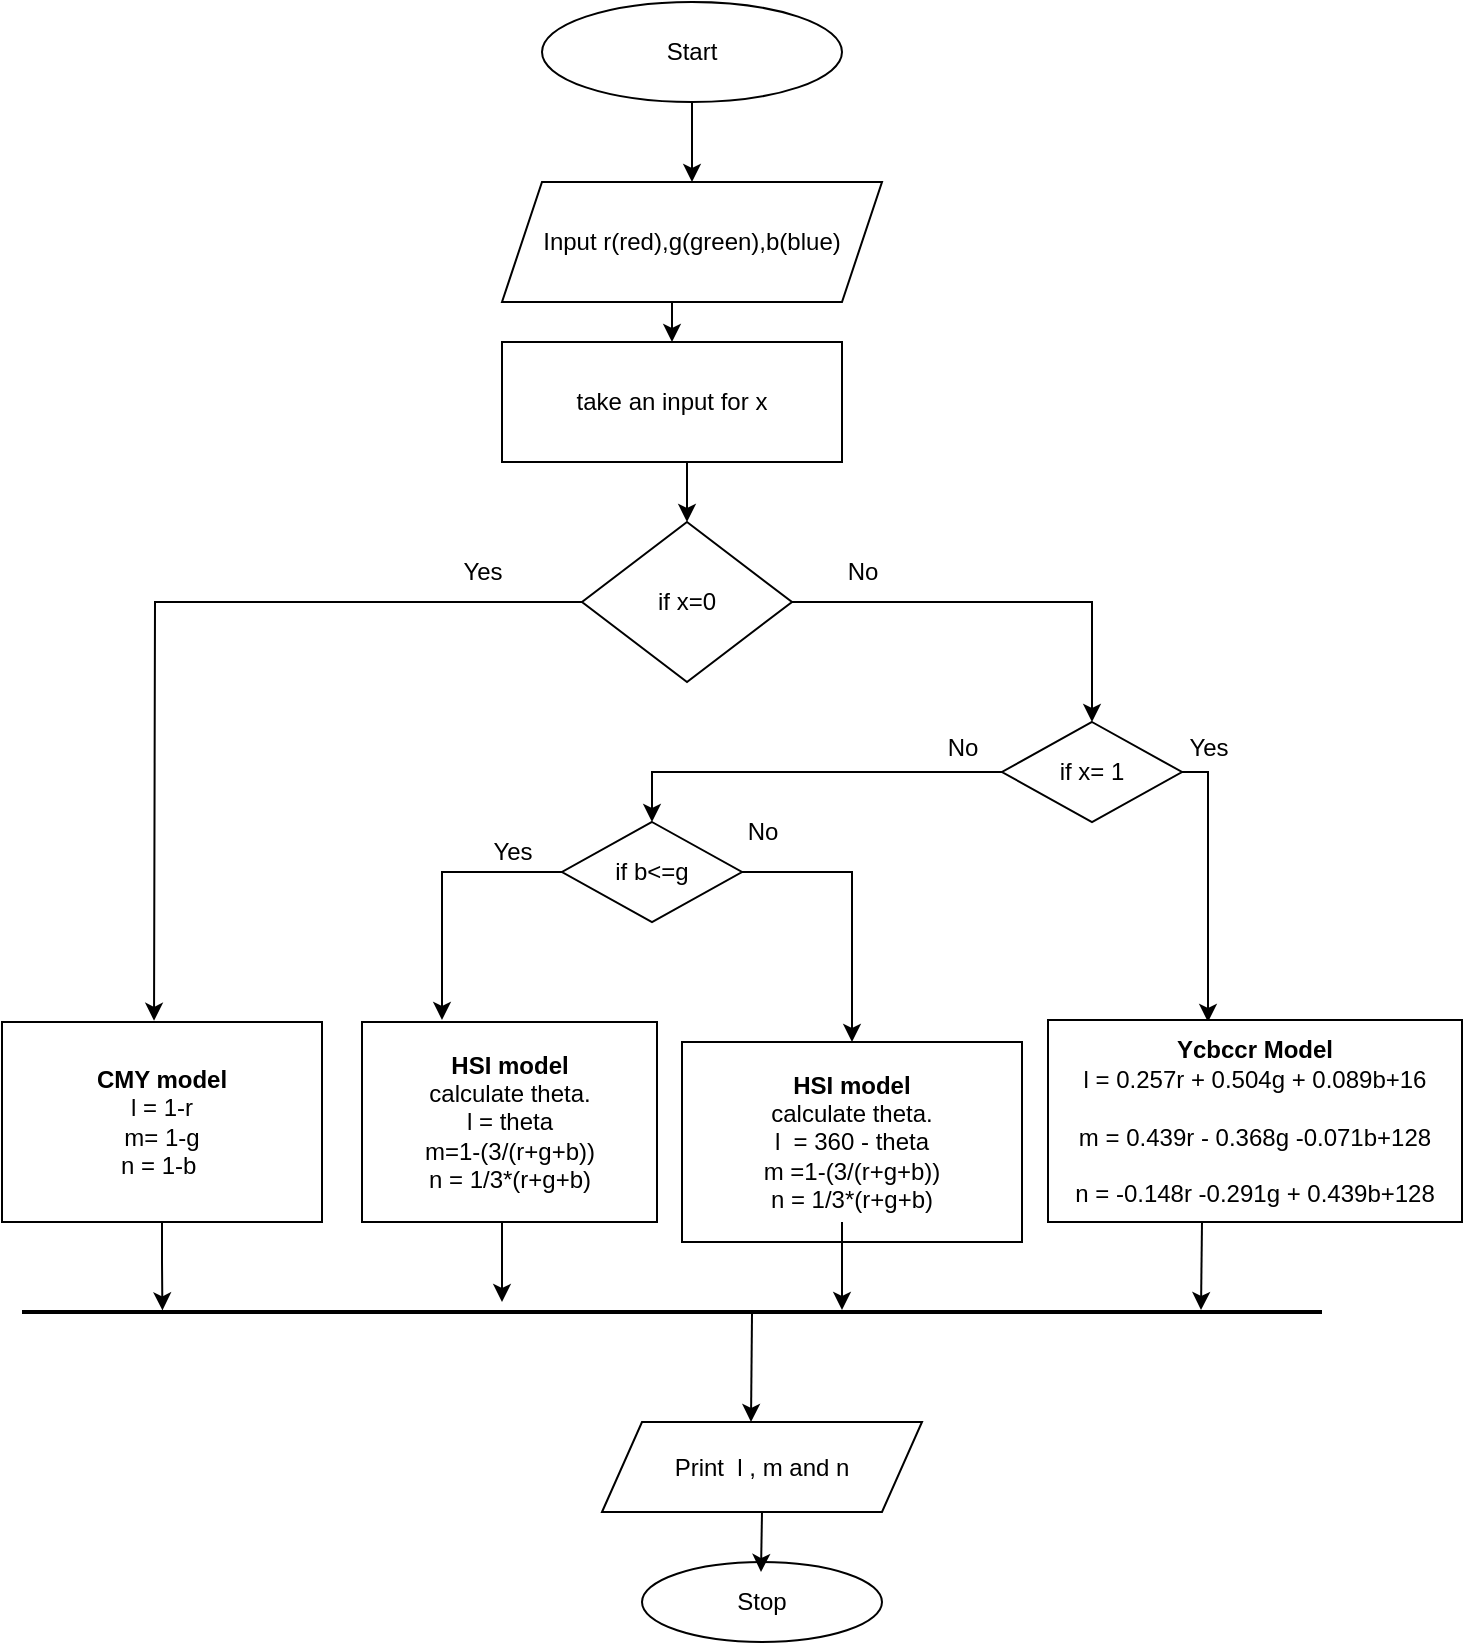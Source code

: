 <mxfile version="21.6.5" type="github">
  <diagram name="Page-1" id="t8HXH4a5JJKXtIFofeSr">
    <mxGraphModel dx="1050" dy="581" grid="1" gridSize="10" guides="1" tooltips="1" connect="1" arrows="1" fold="1" page="1" pageScale="1" pageWidth="827" pageHeight="1169" math="0" shadow="0">
      <root>
        <mxCell id="0" />
        <mxCell id="1" parent="0" />
        <mxCell id="Mtcm4c_lqoG7hYifoDOk-1" style="edgeStyle=orthogonalEdgeStyle;rounded=0;orthogonalLoop=1;jettySize=auto;html=1;entryX=0.5;entryY=0;entryDx=0;entryDy=0;" parent="1" source="Mtcm4c_lqoG7hYifoDOk-2" target="Mtcm4c_lqoG7hYifoDOk-4" edge="1">
          <mxGeometry relative="1" as="geometry" />
        </mxCell>
        <mxCell id="Mtcm4c_lqoG7hYifoDOk-2" value="Start" style="ellipse;whiteSpace=wrap;html=1;" parent="1" vertex="1">
          <mxGeometry x="320" y="50" width="150" height="50" as="geometry" />
        </mxCell>
        <mxCell id="Mtcm4c_lqoG7hYifoDOk-3" style="edgeStyle=orthogonalEdgeStyle;rounded=0;orthogonalLoop=1;jettySize=auto;html=1;exitX=0.5;exitY=1;exitDx=0;exitDy=0;entryX=0.5;entryY=0;entryDx=0;entryDy=0;" parent="1" source="Mtcm4c_lqoG7hYifoDOk-4" target="Mtcm4c_lqoG7hYifoDOk-6" edge="1">
          <mxGeometry relative="1" as="geometry" />
        </mxCell>
        <mxCell id="Mtcm4c_lqoG7hYifoDOk-4" value="Input r(red),g(green),b(blue)" style="shape=parallelogram;perimeter=parallelogramPerimeter;whiteSpace=wrap;html=1;fixedSize=1;" parent="1" vertex="1">
          <mxGeometry x="300" y="140" width="190" height="60" as="geometry" />
        </mxCell>
        <mxCell id="Mtcm4c_lqoG7hYifoDOk-5" style="edgeStyle=orthogonalEdgeStyle;rounded=0;orthogonalLoop=1;jettySize=auto;html=1;entryX=0.5;entryY=0;entryDx=0;entryDy=0;" parent="1" source="Mtcm4c_lqoG7hYifoDOk-6" target="Mtcm4c_lqoG7hYifoDOk-9" edge="1">
          <mxGeometry relative="1" as="geometry">
            <Array as="points">
              <mxPoint x="393" y="300" />
            </Array>
          </mxGeometry>
        </mxCell>
        <mxCell id="Mtcm4c_lqoG7hYifoDOk-6" value="take an input for x" style="rounded=0;whiteSpace=wrap;html=1;" parent="1" vertex="1">
          <mxGeometry x="300" y="220" width="170" height="60" as="geometry" />
        </mxCell>
        <mxCell id="Mtcm4c_lqoG7hYifoDOk-7" style="edgeStyle=orthogonalEdgeStyle;rounded=0;orthogonalLoop=1;jettySize=auto;html=1;entryX=0.5;entryY=0;entryDx=0;entryDy=0;" parent="1" source="Mtcm4c_lqoG7hYifoDOk-9" target="Mtcm4c_lqoG7hYifoDOk-12" edge="1">
          <mxGeometry relative="1" as="geometry" />
        </mxCell>
        <mxCell id="Mtcm4c_lqoG7hYifoDOk-36" style="edgeStyle=orthogonalEdgeStyle;rounded=0;orthogonalLoop=1;jettySize=auto;html=1;entryX=0.448;entryY=-0.006;entryDx=0;entryDy=0;entryPerimeter=0;" parent="1" source="Mtcm4c_lqoG7hYifoDOk-9" edge="1">
          <mxGeometry relative="1" as="geometry">
            <mxPoint x="126.016" y="559.394" as="targetPoint" />
          </mxGeometry>
        </mxCell>
        <mxCell id="Mtcm4c_lqoG7hYifoDOk-9" value="if x=0" style="rhombus;whiteSpace=wrap;html=1;" parent="1" vertex="1">
          <mxGeometry x="340" y="310" width="105" height="80" as="geometry" />
        </mxCell>
        <mxCell id="Mtcm4c_lqoG7hYifoDOk-10" style="edgeStyle=orthogonalEdgeStyle;rounded=0;orthogonalLoop=1;jettySize=auto;html=1;entryX=0.5;entryY=0;entryDx=0;entryDy=0;" parent="1" source="Mtcm4c_lqoG7hYifoDOk-12" target="Mtcm4c_lqoG7hYifoDOk-15" edge="1">
          <mxGeometry relative="1" as="geometry" />
        </mxCell>
        <mxCell id="Mtcm4c_lqoG7hYifoDOk-37" style="edgeStyle=orthogonalEdgeStyle;rounded=0;orthogonalLoop=1;jettySize=auto;html=1;entryX=0.5;entryY=0;entryDx=0;entryDy=0;" parent="1" source="Mtcm4c_lqoG7hYifoDOk-12" target="Mtcm4c_lqoG7hYifoDOk-18" edge="1">
          <mxGeometry relative="1" as="geometry">
            <Array as="points">
              <mxPoint x="653" y="435" />
            </Array>
          </mxGeometry>
        </mxCell>
        <mxCell id="Mtcm4c_lqoG7hYifoDOk-12" value="if x= 1" style="rhombus;whiteSpace=wrap;html=1;" parent="1" vertex="1">
          <mxGeometry x="550" y="410" width="90" height="50" as="geometry" />
        </mxCell>
        <mxCell id="Mtcm4c_lqoG7hYifoDOk-14" style="edgeStyle=orthogonalEdgeStyle;rounded=0;orthogonalLoop=1;jettySize=auto;html=1;" parent="1" source="Mtcm4c_lqoG7hYifoDOk-15" edge="1">
          <mxGeometry relative="1" as="geometry">
            <mxPoint x="270" y="559" as="targetPoint" />
            <Array as="points">
              <mxPoint x="270" y="485" />
            </Array>
          </mxGeometry>
        </mxCell>
        <mxCell id="Mtcm4c_lqoG7hYifoDOk-43" style="edgeStyle=orthogonalEdgeStyle;rounded=0;orthogonalLoop=1;jettySize=auto;html=1;entryX=0.5;entryY=0;entryDx=0;entryDy=0;" parent="1" source="Mtcm4c_lqoG7hYifoDOk-15" target="Mtcm4c_lqoG7hYifoDOk-17" edge="1">
          <mxGeometry relative="1" as="geometry">
            <Array as="points">
              <mxPoint x="475" y="485" />
            </Array>
          </mxGeometry>
        </mxCell>
        <mxCell id="Mtcm4c_lqoG7hYifoDOk-15" value="if b&amp;lt;=g" style="rhombus;whiteSpace=wrap;html=1;" parent="1" vertex="1">
          <mxGeometry x="330" y="460" width="90" height="50" as="geometry" />
        </mxCell>
        <mxCell id="Mtcm4c_lqoG7hYifoDOk-16" value="&lt;b&gt;HSI model&lt;/b&gt;&lt;br&gt;calculate theta.&lt;br style=&quot;border-color: var(--border-color);&quot;&gt;l = theta&lt;br style=&quot;border-color: var(--border-color);&quot;&gt;m=1-(3/(r+g+b))&lt;br style=&quot;border-color: var(--border-color);&quot;&gt;n = 1/3*(r+g+b)" style="rounded=0;whiteSpace=wrap;html=1;" parent="1" vertex="1">
          <mxGeometry x="230" y="560" width="147.5" height="100" as="geometry" />
        </mxCell>
        <mxCell id="Mtcm4c_lqoG7hYifoDOk-17" value="&lt;b style=&quot;border-color: var(--border-color);&quot;&gt;HSI model&lt;br&gt;&lt;/b&gt;calculate theta.&lt;br&gt;l&amp;nbsp; = 360 - theta&lt;br style=&quot;border-color: var(--border-color);&quot;&gt;m =1-(3/(r+g+b))&lt;br style=&quot;border-color: var(--border-color);&quot;&gt;n = 1/3*(r+g+b)" style="rounded=0;whiteSpace=wrap;html=1;" parent="1" vertex="1">
          <mxGeometry x="390" y="570" width="170" height="100" as="geometry" />
        </mxCell>
        <mxCell id="Mtcm4c_lqoG7hYifoDOk-18" value="&lt;b&gt;CMY model&lt;/b&gt;&lt;br&gt;a = 1-r&lt;br&gt;b= 1-g&lt;br&gt;c = 1-b&amp;nbsp;" style="rounded=0;whiteSpace=wrap;html=1;" parent="1" vertex="1">
          <mxGeometry x="573" y="560" width="160" height="100" as="geometry" />
        </mxCell>
        <mxCell id="Mtcm4c_lqoG7hYifoDOk-19" value="" style="line;strokeWidth=2;html=1;" parent="1" vertex="1">
          <mxGeometry x="60" y="700" width="650" height="10" as="geometry" />
        </mxCell>
        <mxCell id="Mtcm4c_lqoG7hYifoDOk-21" value="Print&amp;nbsp; l , m and n" style="shape=parallelogram;perimeter=parallelogramPerimeter;whiteSpace=wrap;html=1;fixedSize=1;" parent="1" vertex="1">
          <mxGeometry x="350" y="760" width="160" height="45" as="geometry" />
        </mxCell>
        <mxCell id="Mtcm4c_lqoG7hYifoDOk-22" value="Stop" style="ellipse;whiteSpace=wrap;html=1;" parent="1" vertex="1">
          <mxGeometry x="370" y="830" width="120" height="40" as="geometry" />
        </mxCell>
        <mxCell id="Mtcm4c_lqoG7hYifoDOk-23" value="" style="endArrow=classic;html=1;rounded=0;entryX=0.119;entryY=0.74;entryDx=0;entryDy=0;entryPerimeter=0;" parent="1" edge="1">
          <mxGeometry width="50" height="50" relative="1" as="geometry">
            <mxPoint x="470" y="660" as="sourcePoint" />
            <mxPoint x="470" y="704" as="targetPoint" />
          </mxGeometry>
        </mxCell>
        <mxCell id="Mtcm4c_lqoG7hYifoDOk-24" value="" style="endArrow=classic;html=1;rounded=0;" parent="1" edge="1">
          <mxGeometry width="50" height="50" relative="1" as="geometry">
            <mxPoint x="300" y="660" as="sourcePoint" />
            <mxPoint x="300" y="700" as="targetPoint" />
          </mxGeometry>
        </mxCell>
        <mxCell id="Mtcm4c_lqoG7hYifoDOk-25" value="" style="endArrow=classic;html=1;rounded=0;entryX=0.119;entryY=0.74;entryDx=0;entryDy=0;entryPerimeter=0;" parent="1" edge="1">
          <mxGeometry width="50" height="50" relative="1" as="geometry">
            <mxPoint x="650" y="660" as="sourcePoint" />
            <mxPoint x="649.5" y="704" as="targetPoint" />
          </mxGeometry>
        </mxCell>
        <mxCell id="Mtcm4c_lqoG7hYifoDOk-26" value="" style="endArrow=classic;html=1;rounded=0;entryX=0.119;entryY=0.74;entryDx=0;entryDy=0;entryPerimeter=0;" parent="1" edge="1">
          <mxGeometry width="50" height="50" relative="1" as="geometry">
            <mxPoint x="425" y="706" as="sourcePoint" />
            <mxPoint x="424.5" y="760" as="targetPoint" />
          </mxGeometry>
        </mxCell>
        <mxCell id="Mtcm4c_lqoG7hYifoDOk-27" value="" style="endArrow=classic;html=1;rounded=0;entryX=0.119;entryY=0.74;entryDx=0;entryDy=0;entryPerimeter=0;" parent="1" edge="1">
          <mxGeometry width="50" height="50" relative="1" as="geometry">
            <mxPoint x="430" y="805" as="sourcePoint" />
            <mxPoint x="429.5" y="835" as="targetPoint" />
          </mxGeometry>
        </mxCell>
        <mxCell id="Mtcm4c_lqoG7hYifoDOk-28" value="Yes" style="text;html=1;align=center;verticalAlign=middle;resizable=0;points=[];autosize=1;strokeColor=none;fillColor=none;" parent="1" vertex="1">
          <mxGeometry x="270" y="320" width="40" height="30" as="geometry" />
        </mxCell>
        <mxCell id="Mtcm4c_lqoG7hYifoDOk-29" value="No" style="text;html=1;align=center;verticalAlign=middle;resizable=0;points=[];autosize=1;strokeColor=none;fillColor=none;" parent="1" vertex="1">
          <mxGeometry x="460" y="320" width="40" height="30" as="geometry" />
        </mxCell>
        <mxCell id="Mtcm4c_lqoG7hYifoDOk-30" value="Yes" style="text;html=1;align=center;verticalAlign=middle;resizable=0;points=[];autosize=1;strokeColor=none;fillColor=none;" parent="1" vertex="1">
          <mxGeometry x="285" y="460" width="40" height="30" as="geometry" />
        </mxCell>
        <mxCell id="Mtcm4c_lqoG7hYifoDOk-31" value="No" style="text;html=1;align=center;verticalAlign=middle;resizable=0;points=[];autosize=1;strokeColor=none;fillColor=none;" parent="1" vertex="1">
          <mxGeometry x="410" y="450" width="40" height="30" as="geometry" />
        </mxCell>
        <mxCell id="Mtcm4c_lqoG7hYifoDOk-32" value="No" style="text;html=1;align=center;verticalAlign=middle;resizable=0;points=[];autosize=1;strokeColor=none;fillColor=none;" parent="1" vertex="1">
          <mxGeometry x="510" y="408" width="40" height="30" as="geometry" />
        </mxCell>
        <mxCell id="Mtcm4c_lqoG7hYifoDOk-33" value="Yes" style="text;html=1;align=center;verticalAlign=middle;resizable=0;points=[];autosize=1;strokeColor=none;fillColor=none;" parent="1" vertex="1">
          <mxGeometry x="633" y="408" width="40" height="30" as="geometry" />
        </mxCell>
        <mxCell id="Mtcm4c_lqoG7hYifoDOk-40" value="&lt;b&gt;Ycbccr Model&lt;/b&gt;&lt;br&gt;l = 0.257r + 0.504g + 0.089b+16&lt;br&gt;&lt;br style=&quot;border-color: var(--border-color);&quot;&gt;m = 0.439r - 0.368g -0.071b+128&lt;br&gt;&lt;br style=&quot;border-color: var(--border-color);&quot;&gt;n = -0.148r -0.291g + 0.439b+128" style="rounded=0;whiteSpace=wrap;html=1;" parent="1" vertex="1">
          <mxGeometry x="573" y="559" width="207" height="101" as="geometry" />
        </mxCell>
        <mxCell id="Mtcm4c_lqoG7hYifoDOk-42" style="edgeStyle=orthogonalEdgeStyle;rounded=0;orthogonalLoop=1;jettySize=auto;html=1;entryX=0.108;entryY=0.42;entryDx=0;entryDy=0;entryPerimeter=0;" parent="1" source="Mtcm4c_lqoG7hYifoDOk-41" target="Mtcm4c_lqoG7hYifoDOk-19" edge="1">
          <mxGeometry relative="1" as="geometry" />
        </mxCell>
        <mxCell id="Mtcm4c_lqoG7hYifoDOk-41" value="&lt;b&gt;CMY model&lt;/b&gt;&lt;br&gt;l = 1-r&lt;br&gt;m= 1-g&lt;br&gt;n = 1-b&amp;nbsp;" style="rounded=0;whiteSpace=wrap;html=1;" parent="1" vertex="1">
          <mxGeometry x="50" y="560" width="160" height="100" as="geometry" />
        </mxCell>
      </root>
    </mxGraphModel>
  </diagram>
</mxfile>
